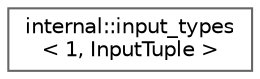 digraph "类继承关系图"
{
 // LATEX_PDF_SIZE
  bgcolor="transparent";
  edge [fontname=Helvetica,fontsize=10,labelfontname=Helvetica,labelfontsize=10];
  node [fontname=Helvetica,fontsize=10,shape=box,height=0.2,width=0.4];
  rankdir="LR";
  Node0 [id="Node000000",label="internal::input_types\l\< 1, InputTuple \>",height=0.2,width=0.4,color="grey40", fillcolor="white", style="filled",URL="$structinternal_1_1input__types_3_011_00_01_input_tuple_01_4.html",tooltip=" "];
}
